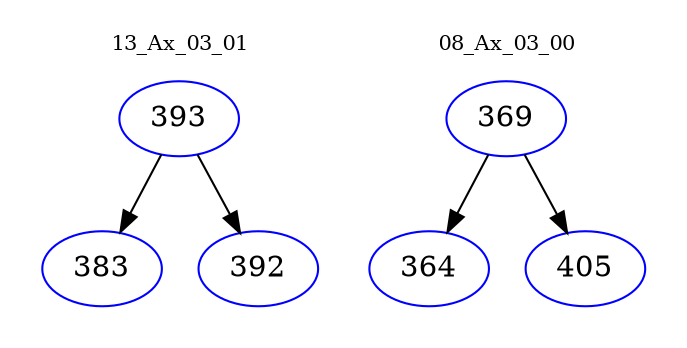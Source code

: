 digraph{
subgraph cluster_0 {
color = white
label = "13_Ax_03_01";
fontsize=10;
T0_393 [label="393", color="blue"]
T0_393 -> T0_383 [color="black"]
T0_383 [label="383", color="blue"]
T0_393 -> T0_392 [color="black"]
T0_392 [label="392", color="blue"]
}
subgraph cluster_1 {
color = white
label = "08_Ax_03_00";
fontsize=10;
T1_369 [label="369", color="blue"]
T1_369 -> T1_364 [color="black"]
T1_364 [label="364", color="blue"]
T1_369 -> T1_405 [color="black"]
T1_405 [label="405", color="blue"]
}
}
